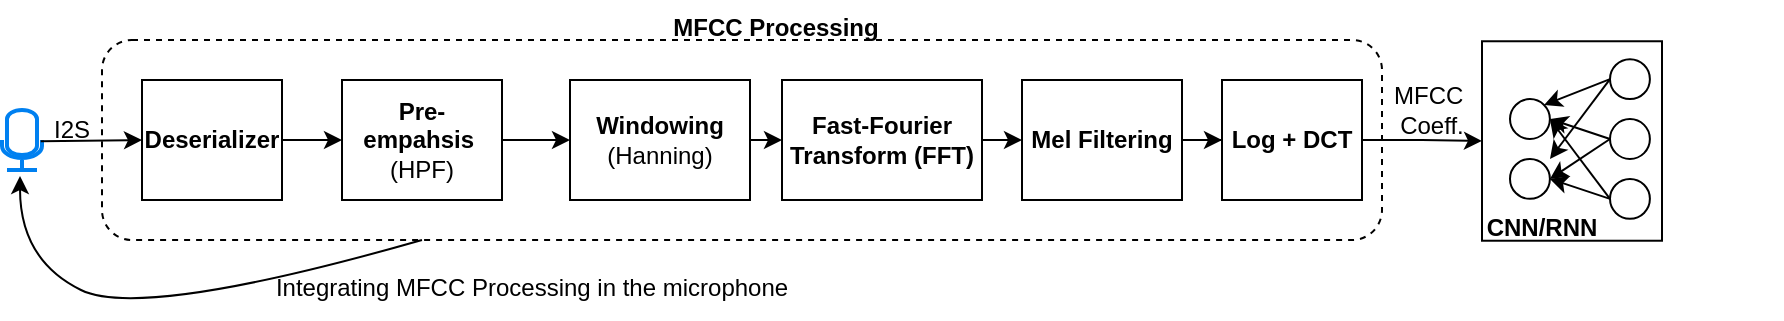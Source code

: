 <mxfile version="24.7.8">
  <diagram id="C5RBs43oDa-KdzZeNtuy" name="Page-1">
    <mxGraphModel dx="1034" dy="524" grid="1" gridSize="10" guides="1" tooltips="1" connect="1" arrows="1" fold="1" page="1" pageScale="1" pageWidth="827" pageHeight="1169" math="0" shadow="0">
      <root>
        <mxCell id="WIyWlLk6GJQsqaUBKTNV-0" />
        <mxCell id="WIyWlLk6GJQsqaUBKTNV-1" parent="WIyWlLk6GJQsqaUBKTNV-0" />
        <mxCell id="Ssju9vGorSpcvUjlHqNS-7" value="" style="rounded=1;whiteSpace=wrap;html=1;dashed=1;" parent="WIyWlLk6GJQsqaUBKTNV-1" vertex="1">
          <mxGeometry x="100" y="130" width="640" height="100" as="geometry" />
        </mxCell>
        <mxCell id="Qlju6657X1X2tGJa3f7s-3" style="edgeStyle=orthogonalEdgeStyle;rounded=0;orthogonalLoop=1;jettySize=auto;html=1;exitX=1;exitY=0.5;exitDx=0;exitDy=0;entryX=0;entryY=0.5;entryDx=0;entryDy=0;" edge="1" parent="WIyWlLk6GJQsqaUBKTNV-1" source="eoYMzKTAUGF3MjimPR_Q-1" target="eoYMzKTAUGF3MjimPR_Q-3">
          <mxGeometry relative="1" as="geometry" />
        </mxCell>
        <mxCell id="eoYMzKTAUGF3MjimPR_Q-1" value="&lt;span style=&quot;background-color: initial;&quot;&gt;&lt;b&gt;Windowing&lt;/b&gt;&lt;/span&gt;&lt;div&gt;&lt;span style=&quot;background-color: initial;&quot;&gt;(Hanning)&lt;/span&gt;&lt;/div&gt;" style="rounded=0;whiteSpace=wrap;html=1;" parent="WIyWlLk6GJQsqaUBKTNV-1" vertex="1">
          <mxGeometry x="334" y="150" width="90" height="60" as="geometry" />
        </mxCell>
        <mxCell id="eoYMzKTAUGF3MjimPR_Q-2" value="" style="html=1;verticalLabelPosition=bottom;align=center;labelBackgroundColor=#ffffff;verticalAlign=top;strokeWidth=2;strokeColor=#0080F0;shadow=0;dashed=0;shape=mxgraph.ios7.icons.microphone;" parent="WIyWlLk6GJQsqaUBKTNV-1" vertex="1">
          <mxGeometry x="50" y="165" width="20" height="30" as="geometry" />
        </mxCell>
        <mxCell id="Qlju6657X1X2tGJa3f7s-4" style="edgeStyle=orthogonalEdgeStyle;rounded=0;orthogonalLoop=1;jettySize=auto;html=1;exitX=1;exitY=0.5;exitDx=0;exitDy=0;entryX=0;entryY=0.5;entryDx=0;entryDy=0;" edge="1" parent="WIyWlLk6GJQsqaUBKTNV-1" source="eoYMzKTAUGF3MjimPR_Q-3" target="eoYMzKTAUGF3MjimPR_Q-4">
          <mxGeometry relative="1" as="geometry" />
        </mxCell>
        <mxCell id="eoYMzKTAUGF3MjimPR_Q-3" value="&lt;b&gt;Fast-Fourier Transform (FFT)&lt;/b&gt;" style="rounded=0;whiteSpace=wrap;html=1;" parent="WIyWlLk6GJQsqaUBKTNV-1" vertex="1">
          <mxGeometry x="440" y="150" width="100" height="60" as="geometry" />
        </mxCell>
        <mxCell id="Qlju6657X1X2tGJa3f7s-5" style="edgeStyle=orthogonalEdgeStyle;rounded=0;orthogonalLoop=1;jettySize=auto;html=1;exitX=1;exitY=0.5;exitDx=0;exitDy=0;" edge="1" parent="WIyWlLk6GJQsqaUBKTNV-1" source="eoYMzKTAUGF3MjimPR_Q-4" target="eoYMzKTAUGF3MjimPR_Q-5">
          <mxGeometry relative="1" as="geometry" />
        </mxCell>
        <mxCell id="eoYMzKTAUGF3MjimPR_Q-4" value="&lt;b&gt;Mel Filtering&lt;/b&gt;" style="rounded=0;whiteSpace=wrap;html=1;" parent="WIyWlLk6GJQsqaUBKTNV-1" vertex="1">
          <mxGeometry x="560" y="150.0" width="80" height="60" as="geometry" />
        </mxCell>
        <mxCell id="Qlju6657X1X2tGJa3f7s-2" style="edgeStyle=orthogonalEdgeStyle;rounded=0;orthogonalLoop=1;jettySize=auto;html=1;exitX=1;exitY=0.5;exitDx=0;exitDy=0;" edge="1" parent="WIyWlLk6GJQsqaUBKTNV-1" source="eoYMzKTAUGF3MjimPR_Q-5" target="eoYMzKTAUGF3MjimPR_Q-20">
          <mxGeometry relative="1" as="geometry" />
        </mxCell>
        <mxCell id="eoYMzKTAUGF3MjimPR_Q-5" value="&lt;b&gt;Log + DCT&lt;/b&gt;" style="rounded=0;whiteSpace=wrap;html=1;" parent="WIyWlLk6GJQsqaUBKTNV-1" vertex="1">
          <mxGeometry x="660" y="150" width="70" height="60" as="geometry" />
        </mxCell>
        <mxCell id="eoYMzKTAUGF3MjimPR_Q-21" value="" style="group;rotation=-180;" parent="WIyWlLk6GJQsqaUBKTNV-1" vertex="1" connectable="0">
          <mxGeometry x="790" y="120.66" width="150" height="118.68" as="geometry" />
        </mxCell>
        <mxCell id="eoYMzKTAUGF3MjimPR_Q-20" value="" style="rounded=0;whiteSpace=wrap;html=1;rotation=-180;" parent="eoYMzKTAUGF3MjimPR_Q-21" vertex="1">
          <mxGeometry y="9.973" width="90" height="99.734" as="geometry" />
        </mxCell>
        <mxCell id="eoYMzKTAUGF3MjimPR_Q-6" value="" style="ellipse;whiteSpace=wrap;html=1;aspect=fixed;rotation=-180;" parent="eoYMzKTAUGF3MjimPR_Q-21" vertex="1">
          <mxGeometry x="64" y="78.79" width="19.947" height="19.947" as="geometry" />
        </mxCell>
        <mxCell id="eoYMzKTAUGF3MjimPR_Q-8" value="" style="ellipse;whiteSpace=wrap;html=1;aspect=fixed;rotation=-180;" parent="eoYMzKTAUGF3MjimPR_Q-21" vertex="1">
          <mxGeometry x="64" y="48.87" width="19.947" height="19.947" as="geometry" />
        </mxCell>
        <mxCell id="eoYMzKTAUGF3MjimPR_Q-9" value="" style="ellipse;whiteSpace=wrap;html=1;aspect=fixed;rotation=-180;" parent="eoYMzKTAUGF3MjimPR_Q-21" vertex="1">
          <mxGeometry x="64" y="18.949" width="19.947" height="19.947" as="geometry" />
        </mxCell>
        <mxCell id="eoYMzKTAUGF3MjimPR_Q-10" value="" style="ellipse;whiteSpace=wrap;html=1;aspect=fixed;rotation=-180;" parent="eoYMzKTAUGF3MjimPR_Q-21" vertex="1">
          <mxGeometry x="14" y="68.816" width="19.947" height="19.947" as="geometry" />
        </mxCell>
        <mxCell id="eoYMzKTAUGF3MjimPR_Q-11" value="" style="ellipse;whiteSpace=wrap;html=1;aspect=fixed;rotation=-180;" parent="eoYMzKTAUGF3MjimPR_Q-21" vertex="1">
          <mxGeometry x="14" y="38.896" width="19.947" height="19.947" as="geometry" />
        </mxCell>
        <mxCell id="eoYMzKTAUGF3MjimPR_Q-13" value="" style="endArrow=classic;html=1;rounded=0;exitX=1;exitY=0.5;exitDx=0;exitDy=0;entryX=0;entryY=0.5;entryDx=0;entryDy=0;" parent="eoYMzKTAUGF3MjimPR_Q-21" source="eoYMzKTAUGF3MjimPR_Q-6" target="eoYMzKTAUGF3MjimPR_Q-10" edge="1">
          <mxGeometry width="50" height="50" relative="1" as="geometry">
            <mxPoint x="54" y="168.55" as="sourcePoint" />
            <mxPoint x="4" y="218.417" as="targetPoint" />
          </mxGeometry>
        </mxCell>
        <mxCell id="eoYMzKTAUGF3MjimPR_Q-14" value="" style="endArrow=classic;html=1;rounded=0;exitX=1;exitY=0.5;exitDx=0;exitDy=0;entryX=0;entryY=0.5;entryDx=0;entryDy=0;" parent="eoYMzKTAUGF3MjimPR_Q-21" source="eoYMzKTAUGF3MjimPR_Q-6" target="eoYMzKTAUGF3MjimPR_Q-11" edge="1">
          <mxGeometry width="50" height="50" relative="1" as="geometry">
            <mxPoint x="54" y="168.55" as="sourcePoint" />
            <mxPoint x="4" y="218.417" as="targetPoint" />
          </mxGeometry>
        </mxCell>
        <mxCell id="eoYMzKTAUGF3MjimPR_Q-15" value="" style="endArrow=classic;html=1;rounded=0;exitX=1;exitY=0.5;exitDx=0;exitDy=0;entryX=0;entryY=0.5;entryDx=0;entryDy=0;" parent="eoYMzKTAUGF3MjimPR_Q-21" source="eoYMzKTAUGF3MjimPR_Q-8" target="eoYMzKTAUGF3MjimPR_Q-10" edge="1">
          <mxGeometry width="50" height="50" relative="1" as="geometry">
            <mxPoint x="54" y="168.55" as="sourcePoint" />
            <mxPoint x="4" y="218.417" as="targetPoint" />
          </mxGeometry>
        </mxCell>
        <mxCell id="eoYMzKTAUGF3MjimPR_Q-16" value="" style="endArrow=classic;html=1;rounded=0;exitX=1;exitY=0.5;exitDx=0;exitDy=0;entryX=0;entryY=0.5;entryDx=0;entryDy=0;" parent="eoYMzKTAUGF3MjimPR_Q-21" source="eoYMzKTAUGF3MjimPR_Q-8" target="eoYMzKTAUGF3MjimPR_Q-11" edge="1">
          <mxGeometry width="50" height="50" relative="1" as="geometry">
            <mxPoint x="54" y="168.55" as="sourcePoint" />
            <mxPoint x="4" y="218.417" as="targetPoint" />
          </mxGeometry>
        </mxCell>
        <mxCell id="eoYMzKTAUGF3MjimPR_Q-18" value="" style="endArrow=classic;html=1;rounded=0;exitX=1;exitY=0.5;exitDx=0;exitDy=0;" parent="eoYMzKTAUGF3MjimPR_Q-21" source="eoYMzKTAUGF3MjimPR_Q-9" edge="1">
          <mxGeometry width="50" height="50" relative="1" as="geometry">
            <mxPoint x="54" y="168.55" as="sourcePoint" />
            <mxPoint x="34" y="68.816" as="targetPoint" />
          </mxGeometry>
        </mxCell>
        <mxCell id="eoYMzKTAUGF3MjimPR_Q-19" value="" style="endArrow=classic;html=1;rounded=0;exitX=1;exitY=0.5;exitDx=0;exitDy=0;entryX=0;entryY=1;entryDx=0;entryDy=0;" parent="eoYMzKTAUGF3MjimPR_Q-21" source="eoYMzKTAUGF3MjimPR_Q-9" target="eoYMzKTAUGF3MjimPR_Q-11" edge="1">
          <mxGeometry width="50" height="50" relative="1" as="geometry">
            <mxPoint x="54" y="168.55" as="sourcePoint" />
            <mxPoint x="4" y="218.417" as="targetPoint" />
          </mxGeometry>
        </mxCell>
        <mxCell id="Ssju9vGorSpcvUjlHqNS-8" value="&lt;b&gt;CNN/RNN&lt;/b&gt;" style="text;strokeColor=none;align=center;fillColor=none;html=1;verticalAlign=middle;whiteSpace=wrap;rounded=0;" parent="eoYMzKTAUGF3MjimPR_Q-21" vertex="1">
          <mxGeometry y="88.76" width="60" height="29.92" as="geometry" />
        </mxCell>
        <mxCell id="eoYMzKTAUGF3MjimPR_Q-22" value="" style="endArrow=classic;html=1;rounded=0;exitX=0.967;exitY=0.522;exitDx=0;exitDy=0;exitPerimeter=0;entryX=0;entryY=0.5;entryDx=0;entryDy=0;" parent="WIyWlLk6GJQsqaUBKTNV-1" source="eoYMzKTAUGF3MjimPR_Q-2" target="zQZU54eB6tLAeW39PDsI-2" edge="1">
          <mxGeometry width="50" height="50" relative="1" as="geometry">
            <mxPoint x="310" y="280" as="sourcePoint" />
            <mxPoint x="-30" y="180" as="targetPoint" />
          </mxGeometry>
        </mxCell>
        <mxCell id="eoYMzKTAUGF3MjimPR_Q-33" value="&lt;b&gt;MFCC Processing&lt;/b&gt;" style="text;strokeColor=none;align=center;fillColor=none;html=1;verticalAlign=middle;whiteSpace=wrap;rounded=0;" parent="WIyWlLk6GJQsqaUBKTNV-1" vertex="1">
          <mxGeometry x="370" y="110.0" width="134" height="28.71" as="geometry" />
        </mxCell>
        <mxCell id="zQZU54eB6tLAeW39PDsI-3" value="" style="edgeStyle=orthogonalEdgeStyle;rounded=0;orthogonalLoop=1;jettySize=auto;html=1;" parent="WIyWlLk6GJQsqaUBKTNV-1" source="zQZU54eB6tLAeW39PDsI-0" target="eoYMzKTAUGF3MjimPR_Q-1" edge="1">
          <mxGeometry relative="1" as="geometry" />
        </mxCell>
        <mxCell id="zQZU54eB6tLAeW39PDsI-0" value="&lt;b&gt;Pre-empahsis&amp;nbsp;&lt;br&gt;&lt;/b&gt;&lt;div&gt;(HPF)&lt;/div&gt;" style="rounded=0;whiteSpace=wrap;html=1;" parent="WIyWlLk6GJQsqaUBKTNV-1" vertex="1">
          <mxGeometry x="220" y="150" width="80" height="60" as="geometry" />
        </mxCell>
        <mxCell id="zQZU54eB6tLAeW39PDsI-4" style="edgeStyle=orthogonalEdgeStyle;rounded=0;orthogonalLoop=1;jettySize=auto;html=1;exitX=1;exitY=0.5;exitDx=0;exitDy=0;entryX=0;entryY=0.5;entryDx=0;entryDy=0;" parent="WIyWlLk6GJQsqaUBKTNV-1" source="zQZU54eB6tLAeW39PDsI-2" target="zQZU54eB6tLAeW39PDsI-0" edge="1">
          <mxGeometry relative="1" as="geometry" />
        </mxCell>
        <mxCell id="zQZU54eB6tLAeW39PDsI-2" value="&lt;b&gt;Deserializer&lt;/b&gt;" style="rounded=0;whiteSpace=wrap;html=1;" parent="WIyWlLk6GJQsqaUBKTNV-1" vertex="1">
          <mxGeometry x="120" y="150" width="70" height="60" as="geometry" />
        </mxCell>
        <mxCell id="zQZU54eB6tLAeW39PDsI-7" value="I2S" style="text;strokeColor=none;align=center;fillColor=none;html=1;verticalAlign=middle;whiteSpace=wrap;rounded=0;" parent="WIyWlLk6GJQsqaUBKTNV-1" vertex="1">
          <mxGeometry x="60" y="160" width="50" height="30" as="geometry" />
        </mxCell>
        <mxCell id="eoYMzKTAUGF3MjimPR_Q-32" value="Integrating MFCC Processing in the microphone" style="text;strokeColor=none;align=center;fillColor=none;html=1;verticalAlign=middle;whiteSpace=wrap;rounded=0;" parent="WIyWlLk6GJQsqaUBKTNV-1" vertex="1">
          <mxGeometry x="180" y="239.34" width="270" height="29.92" as="geometry" />
        </mxCell>
        <mxCell id="zQZU54eB6tLAeW39PDsI-8" value="MFCC&amp;nbsp;&lt;div&gt;Coeff.&lt;/div&gt;" style="text;strokeColor=none;align=center;fillColor=none;html=1;verticalAlign=middle;whiteSpace=wrap;rounded=0;" parent="WIyWlLk6GJQsqaUBKTNV-1" vertex="1">
          <mxGeometry x="730" y="150" width="70" height="30" as="geometry" />
        </mxCell>
        <mxCell id="Qlju6657X1X2tGJa3f7s-8" value="" style="curved=1;endArrow=classic;html=1;rounded=0;exitX=0.25;exitY=1;exitDx=0;exitDy=0;entryX=0.45;entryY=1.1;entryDx=0;entryDy=0;entryPerimeter=0;" edge="1" parent="WIyWlLk6GJQsqaUBKTNV-1" source="Ssju9vGorSpcvUjlHqNS-7" target="eoYMzKTAUGF3MjimPR_Q-2">
          <mxGeometry width="50" height="50" relative="1" as="geometry">
            <mxPoint x="10" y="260" as="sourcePoint" />
            <mxPoint x="60" y="210" as="targetPoint" />
            <Array as="points">
              <mxPoint x="120" y="270" />
              <mxPoint x="59" y="240" />
            </Array>
          </mxGeometry>
        </mxCell>
      </root>
    </mxGraphModel>
  </diagram>
</mxfile>
